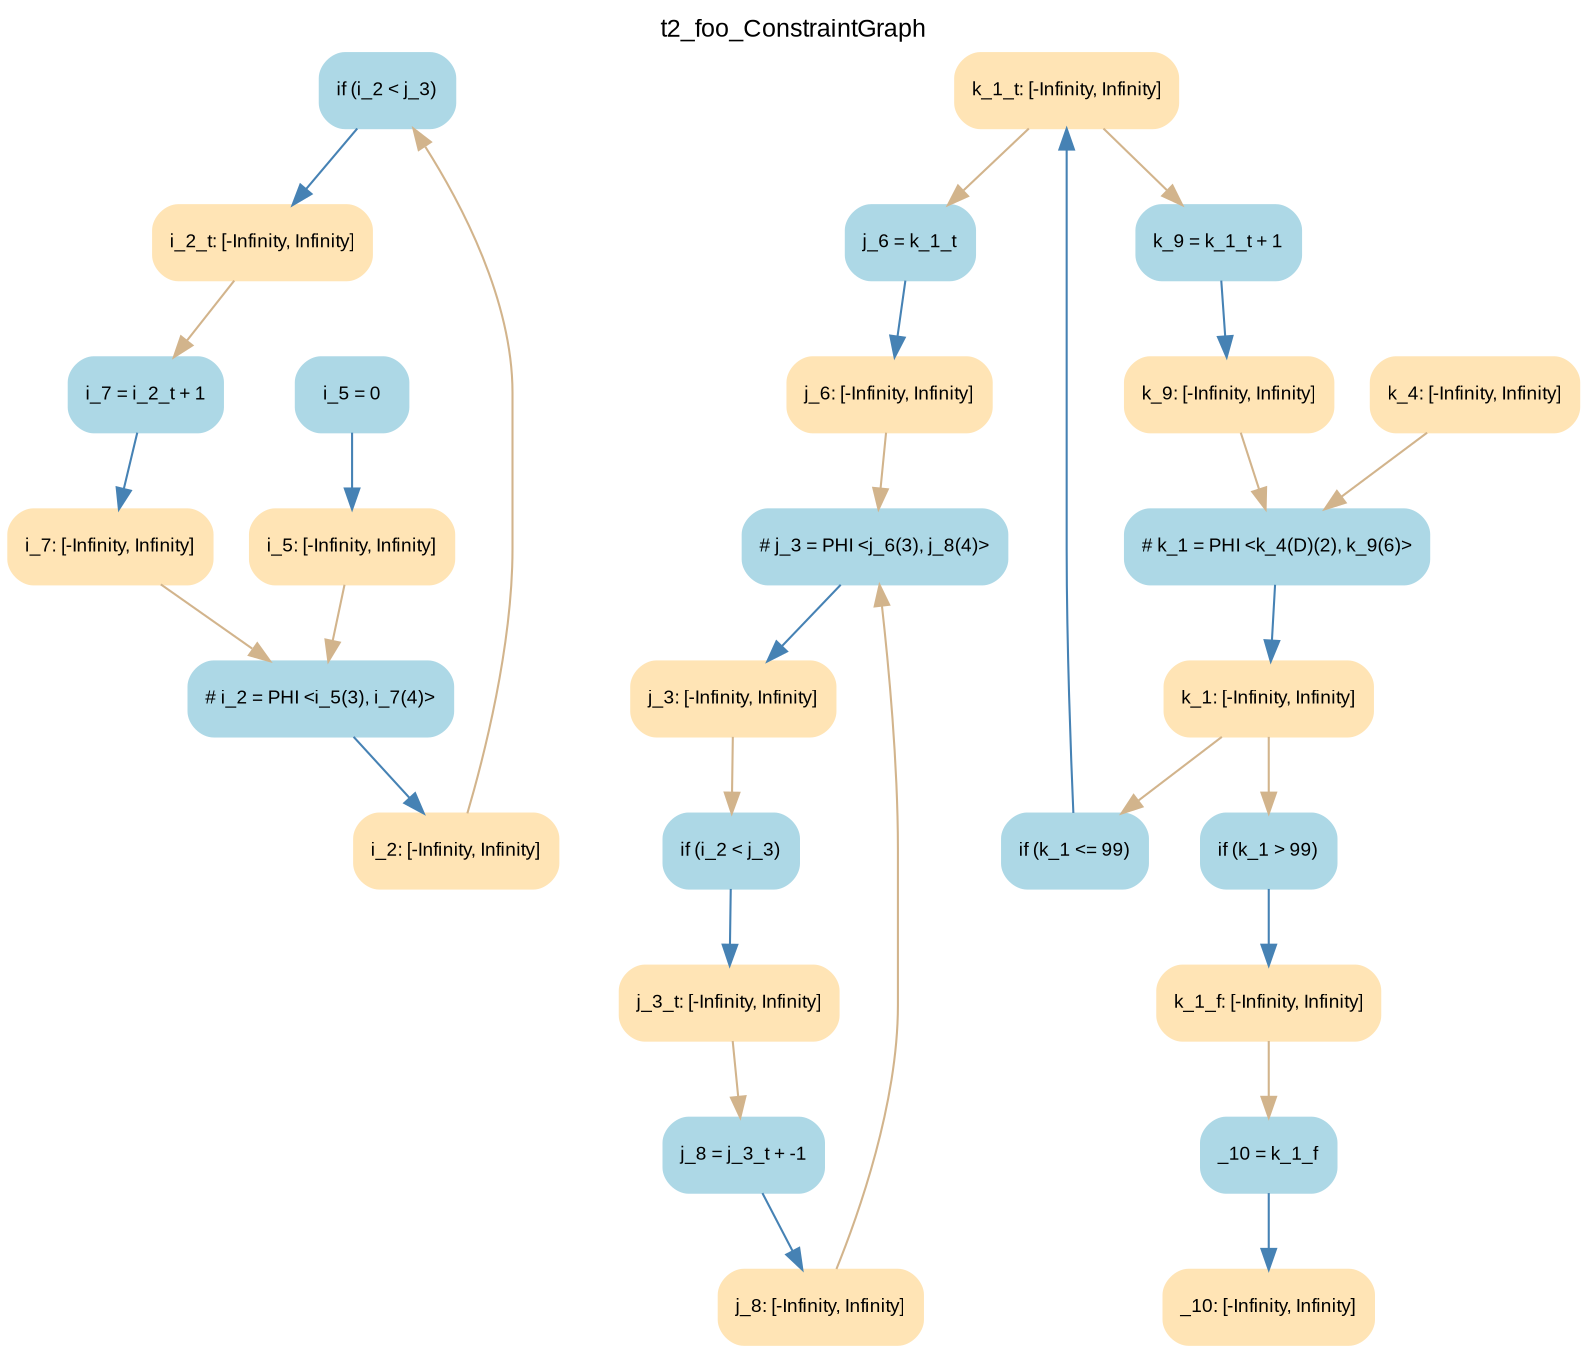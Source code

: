 digraph t2_foo_ConstraintGraph { 
	label=t2_foo_ConstraintGraph
	center=true
	labelloc=top
	fontname=Arial
	fontsize=12
	edge[fontname=Arial, fontsize=10]
	node[fontname=Arial, fontsize=9]

		Node_0 -> Node_1 [color=steelblue]
		Node_2 -> Node_3 [color=steelblue]
		Node_4 -> Node_5 [color=steelblue]
		Node_6 -> Node_7 [color=steelblue]
		Node_8 -> Node_9 [color=steelblue]
		Node_10 -> Node_11 [color=steelblue]
		Node_12 -> Node_13 [color=steelblue]
		Node_14 -> Node_15 [color=steelblue]
		Node_16 -> Node_17 [color=steelblue]
		Node_18 -> Node_19 [color=steelblue]
		Node_20 -> Node_21 [color=steelblue]
		Node_22 -> Node_23 [color=steelblue]
		Node_24 -> Node_25 [color=steelblue]
		Node_17 -> Node_22 [color=tan]
		Node_23 -> Node_10 [color=tan]
		Node_1 -> Node_12 [color=tan]
		Node_25 -> Node_2 [color=tan]
		Node_25 -> Node_6 [color=tan]
		Node_13 -> Node_18 [color=tan]
		Node_19 -> Node_0 [color=tan]
		Node_15 -> Node_8 [color=tan]
		Node_3 -> Node_16 [color=tan]
		Node_26 -> Node_20 [color=tan]
		Node_21 -> Node_14 [color=tan]
		Node_21 -> Node_24 [color=tan]
		Node_11 -> Node_16 [color=tan]
		Node_5 -> Node_18 [color=tan]
		Node_7 -> Node_20 [color=tan]

	Node_0 [fillcolor=lightblue, color=lightblue, shape=Mrecord, style=filled, label="{ if (i_2 \< j_3) }"]
	Node_2 [fillcolor=lightblue, color=lightblue, shape=Mrecord, style=filled, label="{ j_6 = k_1_t }"]
	Node_4 [fillcolor=lightblue, color=lightblue, shape=Mrecord, style=filled, label="{ i_5 = 0 }"]
	Node_6 [fillcolor=lightblue, color=lightblue, shape=Mrecord, style=filled, label="{ k_9 = k_1_t + 1 }"]
	Node_8 [fillcolor=lightblue, color=lightblue, shape=Mrecord, style=filled, label="{ _10 = k_1_f }"]
	Node_10 [fillcolor=lightblue, color=lightblue, shape=Mrecord, style=filled, label="{ j_8 = j_3_t + -1 }"]
	Node_12 [fillcolor=lightblue, color=lightblue, shape=Mrecord, style=filled, label="{ i_7 = i_2_t + 1 }"]
	Node_14 [fillcolor=lightblue, color=lightblue, shape=Mrecord, style=filled, label="{ if (k_1 \> 99) }"]
	Node_16 [fillcolor=lightblue, color=lightblue, shape=Mrecord, style=filled, label="{ # j_3 = PHI \<j_6(3), j_8(4)\> }"]
	Node_18 [fillcolor=lightblue, color=lightblue, shape=Mrecord, style=filled, label="{ # i_2 = PHI \<i_5(3), i_7(4)\> }"]
	Node_20 [fillcolor=lightblue, color=lightblue, shape=Mrecord, style=filled, label="{ # k_1 = PHI \<k_4(D)(2), k_9(6)\> }"]
	Node_22 [fillcolor=lightblue, color=lightblue, shape=Mrecord, style=filled, label="{ if (i_2 \< j_3) }"]
	Node_24 [fillcolor=lightblue, color=lightblue, shape=Mrecord, style=filled, label="{ if (k_1 \<= 99) }"]
	Node_17 [fillcolor=moccasin, color=moccasin, shape=Mrecord, style=filled, label="{ j_3: \[-Infinity, Infinity\] }"]
	Node_23 [fillcolor=moccasin, color=moccasin, shape=Mrecord, style=filled, label="{ j_3_t: \[-Infinity, Infinity\] }"]
	Node_1 [fillcolor=moccasin, color=moccasin, shape=Mrecord, style=filled, label="{ i_2_t: \[-Infinity, Infinity\] }"]
	Node_25 [fillcolor=moccasin, color=moccasin, shape=Mrecord, style=filled, label="{ k_1_t: \[-Infinity, Infinity\] }"]
	Node_13 [fillcolor=moccasin, color=moccasin, shape=Mrecord, style=filled, label="{ i_7: \[-Infinity, Infinity\] }"]
	Node_19 [fillcolor=moccasin, color=moccasin, shape=Mrecord, style=filled, label="{ i_2: \[-Infinity, Infinity\] }"]
	Node_9 [fillcolor=moccasin, color=moccasin, shape=Mrecord, style=filled, label="{ _10: \[-Infinity, Infinity\] }"]
	Node_15 [fillcolor=moccasin, color=moccasin, shape=Mrecord, style=filled, label="{ k_1_f: \[-Infinity, Infinity\] }"]
	Node_3 [fillcolor=moccasin, color=moccasin, shape=Mrecord, style=filled, label="{ j_6: \[-Infinity, Infinity\] }"]
	Node_26 [fillcolor=moccasin, color=moccasin, shape=Mrecord, style=filled, label="{ k_4: \[-Infinity, Infinity\] }"]
	Node_21 [fillcolor=moccasin, color=moccasin, shape=Mrecord, style=filled, label="{ k_1: \[-Infinity, Infinity\] }"]
	Node_11 [fillcolor=moccasin, color=moccasin, shape=Mrecord, style=filled, label="{ j_8: \[-Infinity, Infinity\] }"]
	Node_5 [fillcolor=moccasin, color=moccasin, shape=Mrecord, style=filled, label="{ i_5: \[-Infinity, Infinity\] }"]
	Node_7 [fillcolor=moccasin, color=moccasin, shape=Mrecord, style=filled, label="{ k_9: \[-Infinity, Infinity\] }"]
}
